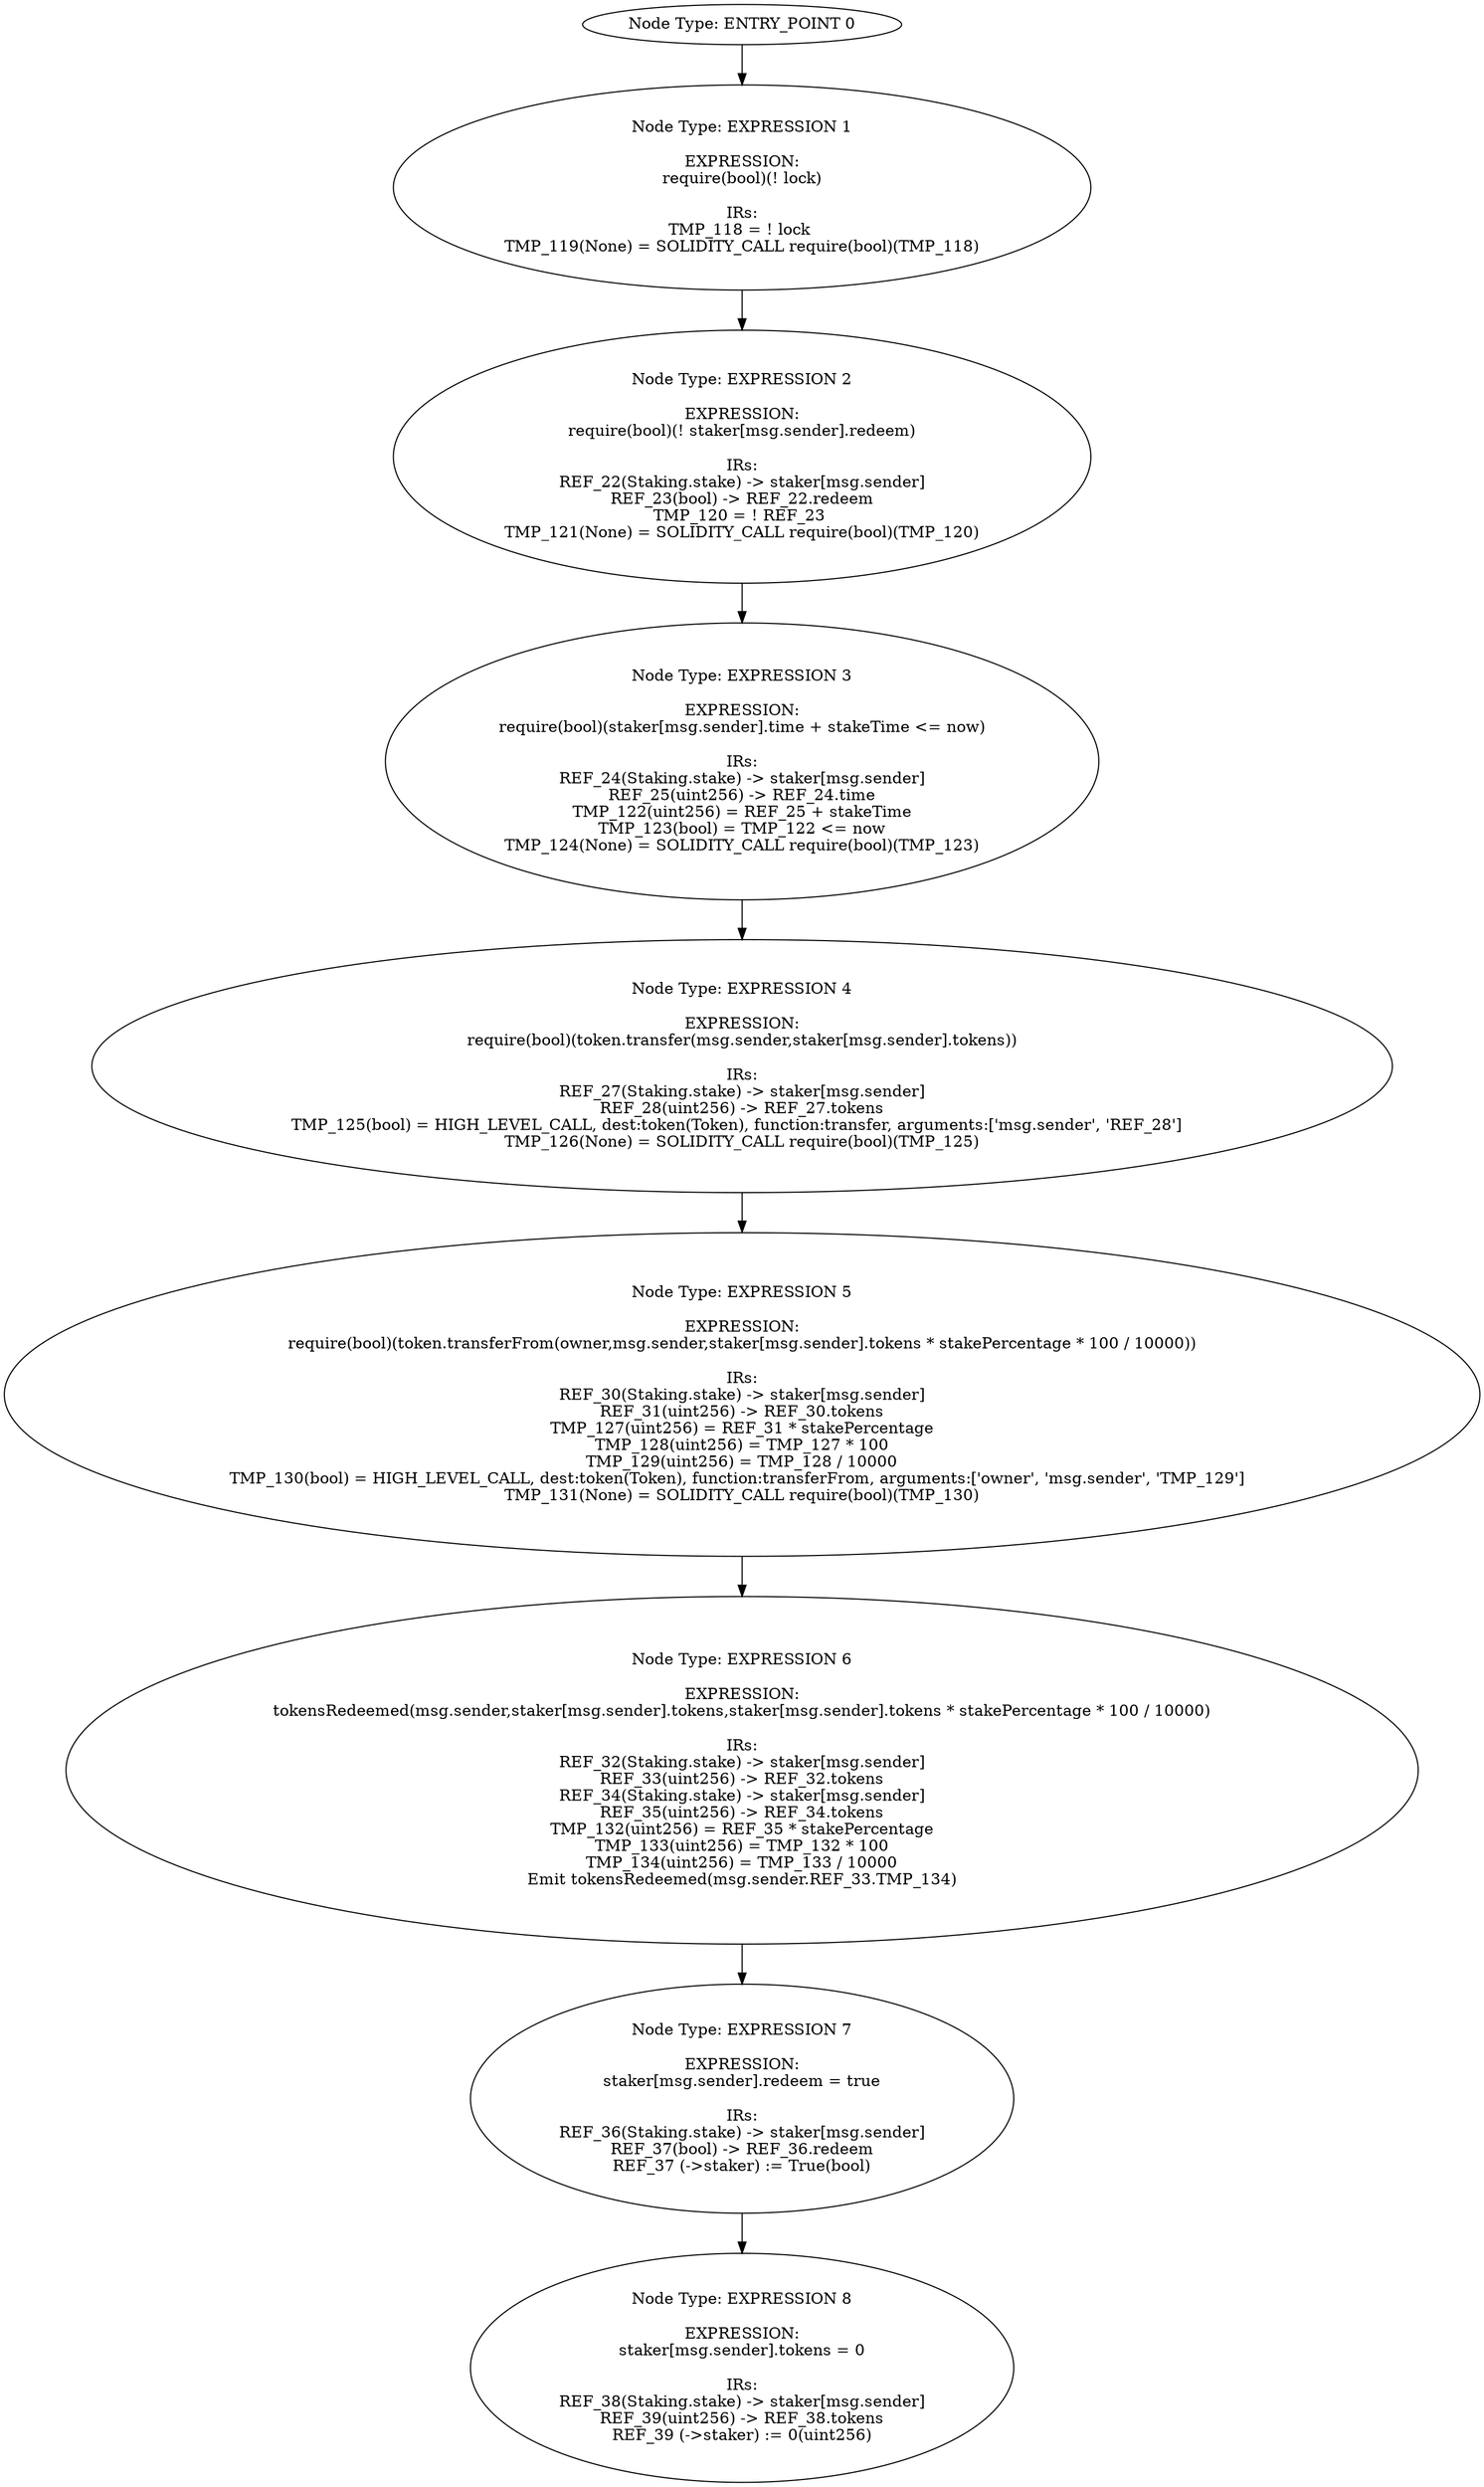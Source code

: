 digraph{
0[label="Node Type: ENTRY_POINT 0
"];
0->1;
1[label="Node Type: EXPRESSION 1

EXPRESSION:
require(bool)(! lock)

IRs:
TMP_118 = ! lock 
TMP_119(None) = SOLIDITY_CALL require(bool)(TMP_118)"];
1->2;
2[label="Node Type: EXPRESSION 2

EXPRESSION:
require(bool)(! staker[msg.sender].redeem)

IRs:
REF_22(Staking.stake) -> staker[msg.sender]
REF_23(bool) -> REF_22.redeem
TMP_120 = ! REF_23 
TMP_121(None) = SOLIDITY_CALL require(bool)(TMP_120)"];
2->3;
3[label="Node Type: EXPRESSION 3

EXPRESSION:
require(bool)(staker[msg.sender].time + stakeTime <= now)

IRs:
REF_24(Staking.stake) -> staker[msg.sender]
REF_25(uint256) -> REF_24.time
TMP_122(uint256) = REF_25 + stakeTime
TMP_123(bool) = TMP_122 <= now
TMP_124(None) = SOLIDITY_CALL require(bool)(TMP_123)"];
3->4;
4[label="Node Type: EXPRESSION 4

EXPRESSION:
require(bool)(token.transfer(msg.sender,staker[msg.sender].tokens))

IRs:
REF_27(Staking.stake) -> staker[msg.sender]
REF_28(uint256) -> REF_27.tokens
TMP_125(bool) = HIGH_LEVEL_CALL, dest:token(Token), function:transfer, arguments:['msg.sender', 'REF_28']  
TMP_126(None) = SOLIDITY_CALL require(bool)(TMP_125)"];
4->5;
5[label="Node Type: EXPRESSION 5

EXPRESSION:
require(bool)(token.transferFrom(owner,msg.sender,staker[msg.sender].tokens * stakePercentage * 100 / 10000))

IRs:
REF_30(Staking.stake) -> staker[msg.sender]
REF_31(uint256) -> REF_30.tokens
TMP_127(uint256) = REF_31 * stakePercentage
TMP_128(uint256) = TMP_127 * 100
TMP_129(uint256) = TMP_128 / 10000
TMP_130(bool) = HIGH_LEVEL_CALL, dest:token(Token), function:transferFrom, arguments:['owner', 'msg.sender', 'TMP_129']  
TMP_131(None) = SOLIDITY_CALL require(bool)(TMP_130)"];
5->6;
6[label="Node Type: EXPRESSION 6

EXPRESSION:
tokensRedeemed(msg.sender,staker[msg.sender].tokens,staker[msg.sender].tokens * stakePercentage * 100 / 10000)

IRs:
REF_32(Staking.stake) -> staker[msg.sender]
REF_33(uint256) -> REF_32.tokens
REF_34(Staking.stake) -> staker[msg.sender]
REF_35(uint256) -> REF_34.tokens
TMP_132(uint256) = REF_35 * stakePercentage
TMP_133(uint256) = TMP_132 * 100
TMP_134(uint256) = TMP_133 / 10000
Emit tokensRedeemed(msg.sender.REF_33.TMP_134)"];
6->7;
7[label="Node Type: EXPRESSION 7

EXPRESSION:
staker[msg.sender].redeem = true

IRs:
REF_36(Staking.stake) -> staker[msg.sender]
REF_37(bool) -> REF_36.redeem
REF_37 (->staker) := True(bool)"];
7->8;
8[label="Node Type: EXPRESSION 8

EXPRESSION:
staker[msg.sender].tokens = 0

IRs:
REF_38(Staking.stake) -> staker[msg.sender]
REF_39(uint256) -> REF_38.tokens
REF_39 (->staker) := 0(uint256)"];
}
